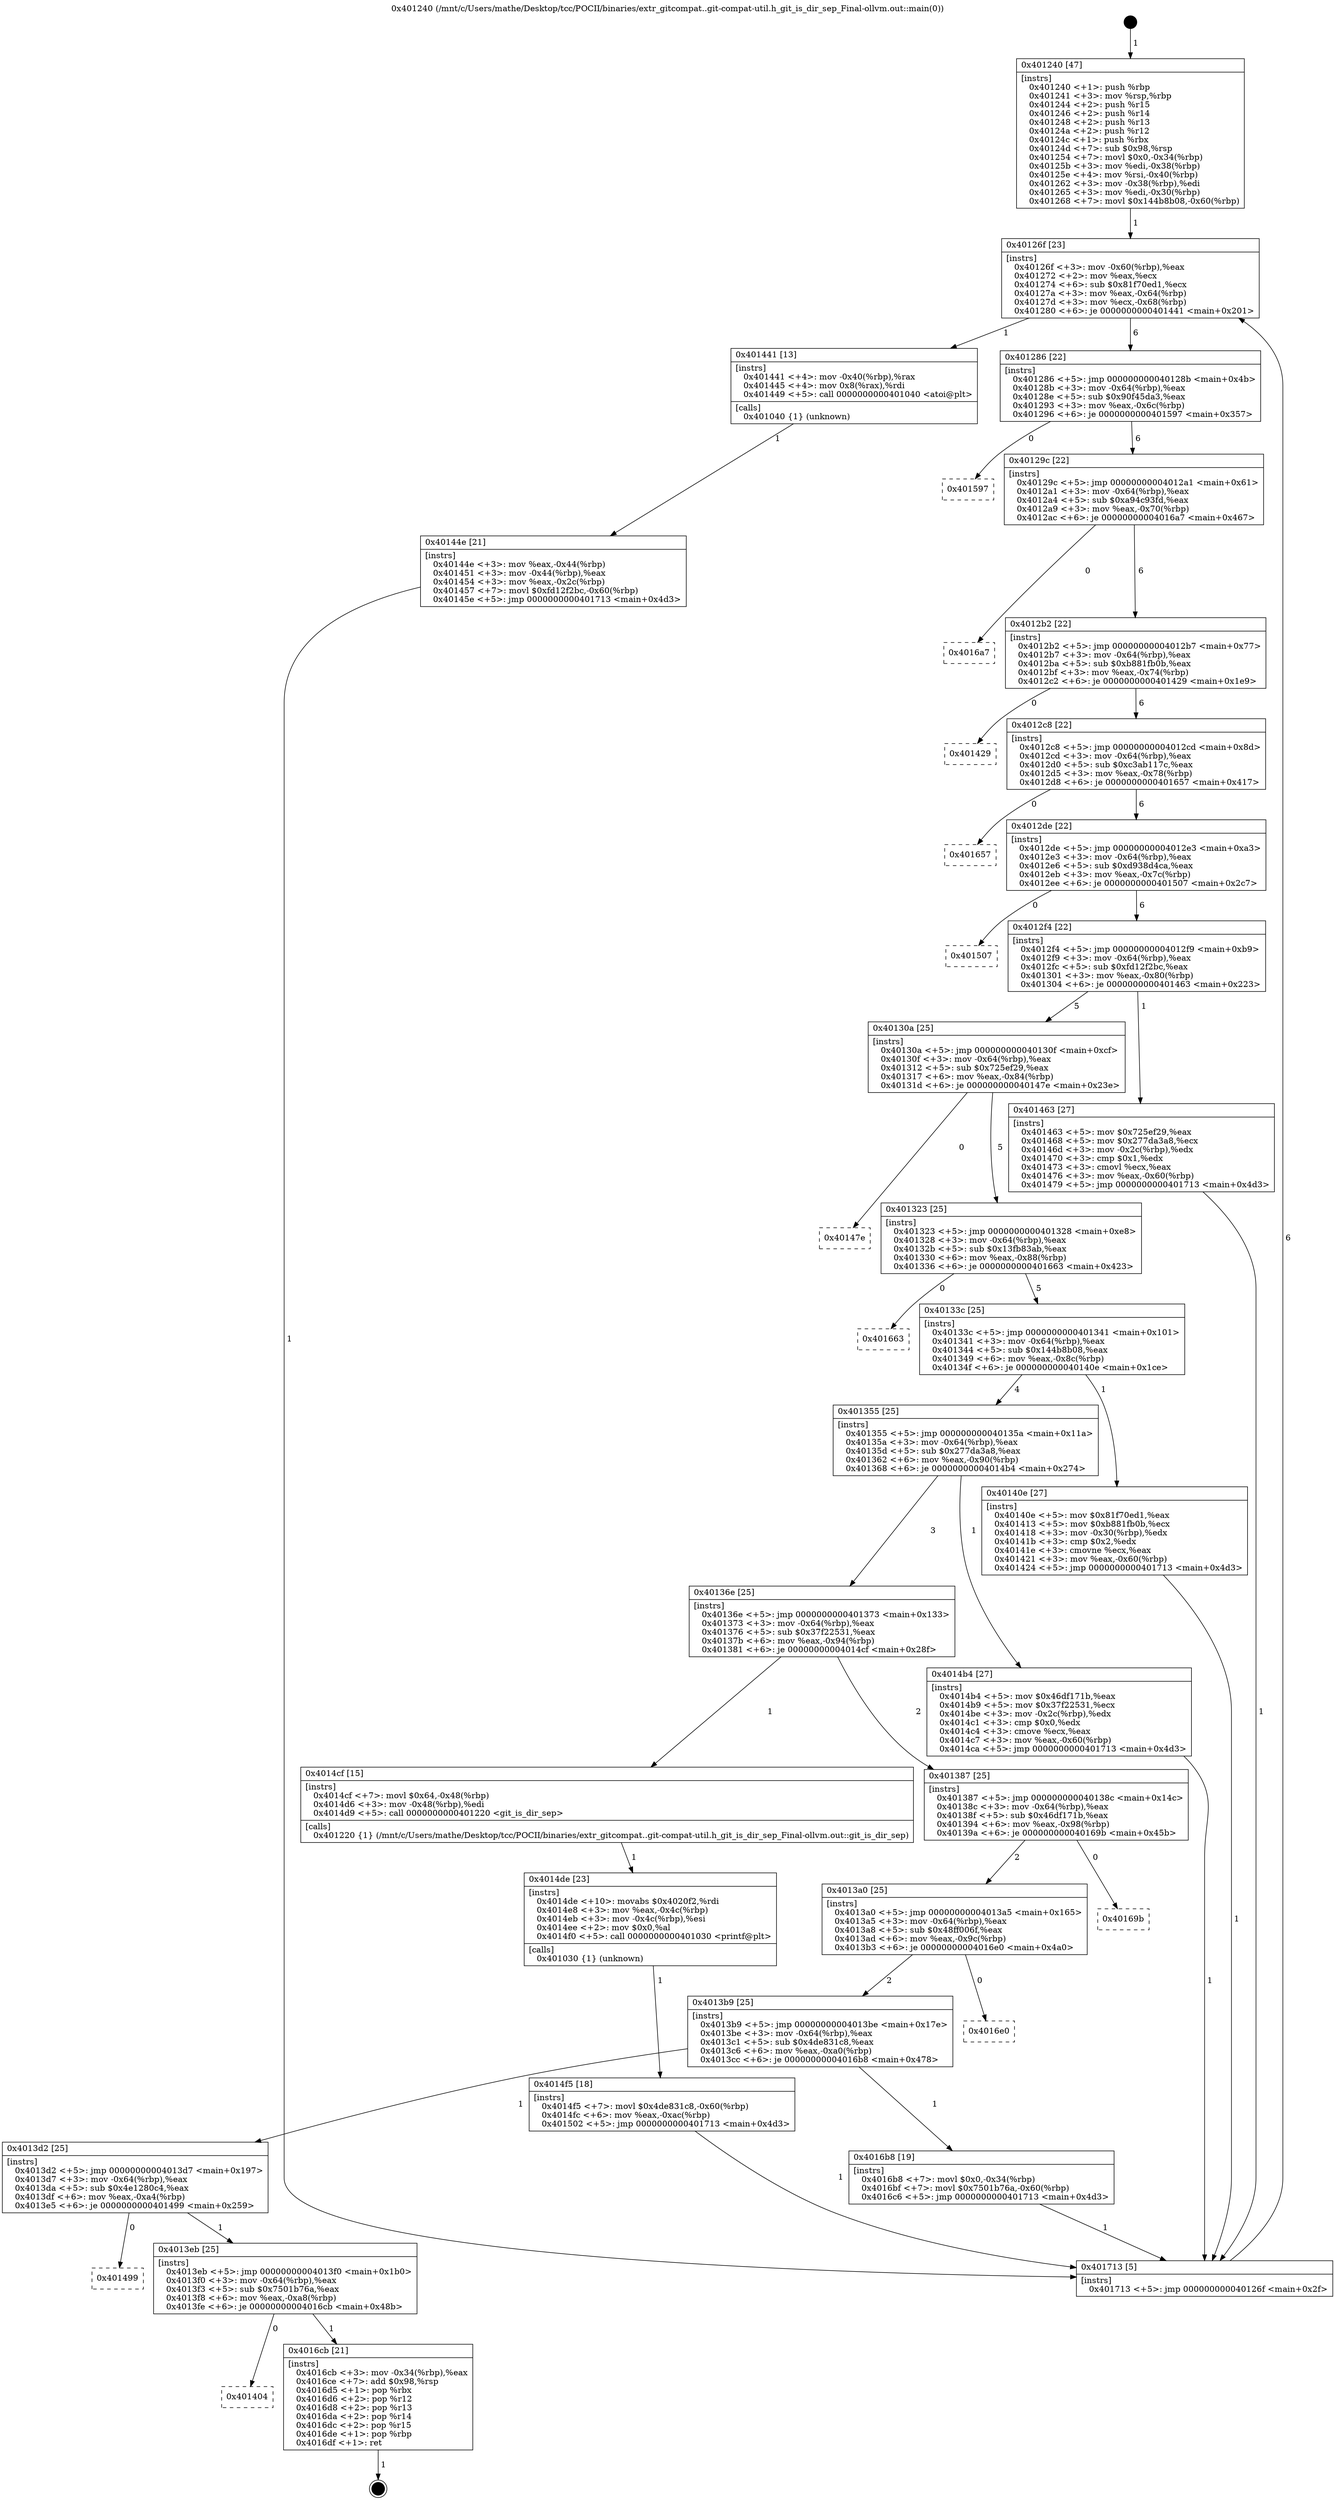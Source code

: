 digraph "0x401240" {
  label = "0x401240 (/mnt/c/Users/mathe/Desktop/tcc/POCII/binaries/extr_gitcompat..git-compat-util.h_git_is_dir_sep_Final-ollvm.out::main(0))"
  labelloc = "t"
  node[shape=record]

  Entry [label="",width=0.3,height=0.3,shape=circle,fillcolor=black,style=filled]
  "0x40126f" [label="{
     0x40126f [23]\l
     | [instrs]\l
     &nbsp;&nbsp;0x40126f \<+3\>: mov -0x60(%rbp),%eax\l
     &nbsp;&nbsp;0x401272 \<+2\>: mov %eax,%ecx\l
     &nbsp;&nbsp;0x401274 \<+6\>: sub $0x81f70ed1,%ecx\l
     &nbsp;&nbsp;0x40127a \<+3\>: mov %eax,-0x64(%rbp)\l
     &nbsp;&nbsp;0x40127d \<+3\>: mov %ecx,-0x68(%rbp)\l
     &nbsp;&nbsp;0x401280 \<+6\>: je 0000000000401441 \<main+0x201\>\l
  }"]
  "0x401441" [label="{
     0x401441 [13]\l
     | [instrs]\l
     &nbsp;&nbsp;0x401441 \<+4\>: mov -0x40(%rbp),%rax\l
     &nbsp;&nbsp;0x401445 \<+4\>: mov 0x8(%rax),%rdi\l
     &nbsp;&nbsp;0x401449 \<+5\>: call 0000000000401040 \<atoi@plt\>\l
     | [calls]\l
     &nbsp;&nbsp;0x401040 \{1\} (unknown)\l
  }"]
  "0x401286" [label="{
     0x401286 [22]\l
     | [instrs]\l
     &nbsp;&nbsp;0x401286 \<+5\>: jmp 000000000040128b \<main+0x4b\>\l
     &nbsp;&nbsp;0x40128b \<+3\>: mov -0x64(%rbp),%eax\l
     &nbsp;&nbsp;0x40128e \<+5\>: sub $0x90f45da3,%eax\l
     &nbsp;&nbsp;0x401293 \<+3\>: mov %eax,-0x6c(%rbp)\l
     &nbsp;&nbsp;0x401296 \<+6\>: je 0000000000401597 \<main+0x357\>\l
  }"]
  Exit [label="",width=0.3,height=0.3,shape=circle,fillcolor=black,style=filled,peripheries=2]
  "0x401597" [label="{
     0x401597\l
  }", style=dashed]
  "0x40129c" [label="{
     0x40129c [22]\l
     | [instrs]\l
     &nbsp;&nbsp;0x40129c \<+5\>: jmp 00000000004012a1 \<main+0x61\>\l
     &nbsp;&nbsp;0x4012a1 \<+3\>: mov -0x64(%rbp),%eax\l
     &nbsp;&nbsp;0x4012a4 \<+5\>: sub $0xa94c93fd,%eax\l
     &nbsp;&nbsp;0x4012a9 \<+3\>: mov %eax,-0x70(%rbp)\l
     &nbsp;&nbsp;0x4012ac \<+6\>: je 00000000004016a7 \<main+0x467\>\l
  }"]
  "0x401404" [label="{
     0x401404\l
  }", style=dashed]
  "0x4016a7" [label="{
     0x4016a7\l
  }", style=dashed]
  "0x4012b2" [label="{
     0x4012b2 [22]\l
     | [instrs]\l
     &nbsp;&nbsp;0x4012b2 \<+5\>: jmp 00000000004012b7 \<main+0x77\>\l
     &nbsp;&nbsp;0x4012b7 \<+3\>: mov -0x64(%rbp),%eax\l
     &nbsp;&nbsp;0x4012ba \<+5\>: sub $0xb881fb0b,%eax\l
     &nbsp;&nbsp;0x4012bf \<+3\>: mov %eax,-0x74(%rbp)\l
     &nbsp;&nbsp;0x4012c2 \<+6\>: je 0000000000401429 \<main+0x1e9\>\l
  }"]
  "0x4016cb" [label="{
     0x4016cb [21]\l
     | [instrs]\l
     &nbsp;&nbsp;0x4016cb \<+3\>: mov -0x34(%rbp),%eax\l
     &nbsp;&nbsp;0x4016ce \<+7\>: add $0x98,%rsp\l
     &nbsp;&nbsp;0x4016d5 \<+1\>: pop %rbx\l
     &nbsp;&nbsp;0x4016d6 \<+2\>: pop %r12\l
     &nbsp;&nbsp;0x4016d8 \<+2\>: pop %r13\l
     &nbsp;&nbsp;0x4016da \<+2\>: pop %r14\l
     &nbsp;&nbsp;0x4016dc \<+2\>: pop %r15\l
     &nbsp;&nbsp;0x4016de \<+1\>: pop %rbp\l
     &nbsp;&nbsp;0x4016df \<+1\>: ret\l
  }"]
  "0x401429" [label="{
     0x401429\l
  }", style=dashed]
  "0x4012c8" [label="{
     0x4012c8 [22]\l
     | [instrs]\l
     &nbsp;&nbsp;0x4012c8 \<+5\>: jmp 00000000004012cd \<main+0x8d\>\l
     &nbsp;&nbsp;0x4012cd \<+3\>: mov -0x64(%rbp),%eax\l
     &nbsp;&nbsp;0x4012d0 \<+5\>: sub $0xc3ab117c,%eax\l
     &nbsp;&nbsp;0x4012d5 \<+3\>: mov %eax,-0x78(%rbp)\l
     &nbsp;&nbsp;0x4012d8 \<+6\>: je 0000000000401657 \<main+0x417\>\l
  }"]
  "0x4013eb" [label="{
     0x4013eb [25]\l
     | [instrs]\l
     &nbsp;&nbsp;0x4013eb \<+5\>: jmp 00000000004013f0 \<main+0x1b0\>\l
     &nbsp;&nbsp;0x4013f0 \<+3\>: mov -0x64(%rbp),%eax\l
     &nbsp;&nbsp;0x4013f3 \<+5\>: sub $0x7501b76a,%eax\l
     &nbsp;&nbsp;0x4013f8 \<+6\>: mov %eax,-0xa8(%rbp)\l
     &nbsp;&nbsp;0x4013fe \<+6\>: je 00000000004016cb \<main+0x48b\>\l
  }"]
  "0x401657" [label="{
     0x401657\l
  }", style=dashed]
  "0x4012de" [label="{
     0x4012de [22]\l
     | [instrs]\l
     &nbsp;&nbsp;0x4012de \<+5\>: jmp 00000000004012e3 \<main+0xa3\>\l
     &nbsp;&nbsp;0x4012e3 \<+3\>: mov -0x64(%rbp),%eax\l
     &nbsp;&nbsp;0x4012e6 \<+5\>: sub $0xd938d4ca,%eax\l
     &nbsp;&nbsp;0x4012eb \<+3\>: mov %eax,-0x7c(%rbp)\l
     &nbsp;&nbsp;0x4012ee \<+6\>: je 0000000000401507 \<main+0x2c7\>\l
  }"]
  "0x401499" [label="{
     0x401499\l
  }", style=dashed]
  "0x401507" [label="{
     0x401507\l
  }", style=dashed]
  "0x4012f4" [label="{
     0x4012f4 [22]\l
     | [instrs]\l
     &nbsp;&nbsp;0x4012f4 \<+5\>: jmp 00000000004012f9 \<main+0xb9\>\l
     &nbsp;&nbsp;0x4012f9 \<+3\>: mov -0x64(%rbp),%eax\l
     &nbsp;&nbsp;0x4012fc \<+5\>: sub $0xfd12f2bc,%eax\l
     &nbsp;&nbsp;0x401301 \<+3\>: mov %eax,-0x80(%rbp)\l
     &nbsp;&nbsp;0x401304 \<+6\>: je 0000000000401463 \<main+0x223\>\l
  }"]
  "0x4013d2" [label="{
     0x4013d2 [25]\l
     | [instrs]\l
     &nbsp;&nbsp;0x4013d2 \<+5\>: jmp 00000000004013d7 \<main+0x197\>\l
     &nbsp;&nbsp;0x4013d7 \<+3\>: mov -0x64(%rbp),%eax\l
     &nbsp;&nbsp;0x4013da \<+5\>: sub $0x4e1280c4,%eax\l
     &nbsp;&nbsp;0x4013df \<+6\>: mov %eax,-0xa4(%rbp)\l
     &nbsp;&nbsp;0x4013e5 \<+6\>: je 0000000000401499 \<main+0x259\>\l
  }"]
  "0x401463" [label="{
     0x401463 [27]\l
     | [instrs]\l
     &nbsp;&nbsp;0x401463 \<+5\>: mov $0x725ef29,%eax\l
     &nbsp;&nbsp;0x401468 \<+5\>: mov $0x277da3a8,%ecx\l
     &nbsp;&nbsp;0x40146d \<+3\>: mov -0x2c(%rbp),%edx\l
     &nbsp;&nbsp;0x401470 \<+3\>: cmp $0x1,%edx\l
     &nbsp;&nbsp;0x401473 \<+3\>: cmovl %ecx,%eax\l
     &nbsp;&nbsp;0x401476 \<+3\>: mov %eax,-0x60(%rbp)\l
     &nbsp;&nbsp;0x401479 \<+5\>: jmp 0000000000401713 \<main+0x4d3\>\l
  }"]
  "0x40130a" [label="{
     0x40130a [25]\l
     | [instrs]\l
     &nbsp;&nbsp;0x40130a \<+5\>: jmp 000000000040130f \<main+0xcf\>\l
     &nbsp;&nbsp;0x40130f \<+3\>: mov -0x64(%rbp),%eax\l
     &nbsp;&nbsp;0x401312 \<+5\>: sub $0x725ef29,%eax\l
     &nbsp;&nbsp;0x401317 \<+6\>: mov %eax,-0x84(%rbp)\l
     &nbsp;&nbsp;0x40131d \<+6\>: je 000000000040147e \<main+0x23e\>\l
  }"]
  "0x4016b8" [label="{
     0x4016b8 [19]\l
     | [instrs]\l
     &nbsp;&nbsp;0x4016b8 \<+7\>: movl $0x0,-0x34(%rbp)\l
     &nbsp;&nbsp;0x4016bf \<+7\>: movl $0x7501b76a,-0x60(%rbp)\l
     &nbsp;&nbsp;0x4016c6 \<+5\>: jmp 0000000000401713 \<main+0x4d3\>\l
  }"]
  "0x40147e" [label="{
     0x40147e\l
  }", style=dashed]
  "0x401323" [label="{
     0x401323 [25]\l
     | [instrs]\l
     &nbsp;&nbsp;0x401323 \<+5\>: jmp 0000000000401328 \<main+0xe8\>\l
     &nbsp;&nbsp;0x401328 \<+3\>: mov -0x64(%rbp),%eax\l
     &nbsp;&nbsp;0x40132b \<+5\>: sub $0x13fb83ab,%eax\l
     &nbsp;&nbsp;0x401330 \<+6\>: mov %eax,-0x88(%rbp)\l
     &nbsp;&nbsp;0x401336 \<+6\>: je 0000000000401663 \<main+0x423\>\l
  }"]
  "0x4013b9" [label="{
     0x4013b9 [25]\l
     | [instrs]\l
     &nbsp;&nbsp;0x4013b9 \<+5\>: jmp 00000000004013be \<main+0x17e\>\l
     &nbsp;&nbsp;0x4013be \<+3\>: mov -0x64(%rbp),%eax\l
     &nbsp;&nbsp;0x4013c1 \<+5\>: sub $0x4de831c8,%eax\l
     &nbsp;&nbsp;0x4013c6 \<+6\>: mov %eax,-0xa0(%rbp)\l
     &nbsp;&nbsp;0x4013cc \<+6\>: je 00000000004016b8 \<main+0x478\>\l
  }"]
  "0x401663" [label="{
     0x401663\l
  }", style=dashed]
  "0x40133c" [label="{
     0x40133c [25]\l
     | [instrs]\l
     &nbsp;&nbsp;0x40133c \<+5\>: jmp 0000000000401341 \<main+0x101\>\l
     &nbsp;&nbsp;0x401341 \<+3\>: mov -0x64(%rbp),%eax\l
     &nbsp;&nbsp;0x401344 \<+5\>: sub $0x144b8b08,%eax\l
     &nbsp;&nbsp;0x401349 \<+6\>: mov %eax,-0x8c(%rbp)\l
     &nbsp;&nbsp;0x40134f \<+6\>: je 000000000040140e \<main+0x1ce\>\l
  }"]
  "0x4016e0" [label="{
     0x4016e0\l
  }", style=dashed]
  "0x40140e" [label="{
     0x40140e [27]\l
     | [instrs]\l
     &nbsp;&nbsp;0x40140e \<+5\>: mov $0x81f70ed1,%eax\l
     &nbsp;&nbsp;0x401413 \<+5\>: mov $0xb881fb0b,%ecx\l
     &nbsp;&nbsp;0x401418 \<+3\>: mov -0x30(%rbp),%edx\l
     &nbsp;&nbsp;0x40141b \<+3\>: cmp $0x2,%edx\l
     &nbsp;&nbsp;0x40141e \<+3\>: cmovne %ecx,%eax\l
     &nbsp;&nbsp;0x401421 \<+3\>: mov %eax,-0x60(%rbp)\l
     &nbsp;&nbsp;0x401424 \<+5\>: jmp 0000000000401713 \<main+0x4d3\>\l
  }"]
  "0x401355" [label="{
     0x401355 [25]\l
     | [instrs]\l
     &nbsp;&nbsp;0x401355 \<+5\>: jmp 000000000040135a \<main+0x11a\>\l
     &nbsp;&nbsp;0x40135a \<+3\>: mov -0x64(%rbp),%eax\l
     &nbsp;&nbsp;0x40135d \<+5\>: sub $0x277da3a8,%eax\l
     &nbsp;&nbsp;0x401362 \<+6\>: mov %eax,-0x90(%rbp)\l
     &nbsp;&nbsp;0x401368 \<+6\>: je 00000000004014b4 \<main+0x274\>\l
  }"]
  "0x401713" [label="{
     0x401713 [5]\l
     | [instrs]\l
     &nbsp;&nbsp;0x401713 \<+5\>: jmp 000000000040126f \<main+0x2f\>\l
  }"]
  "0x401240" [label="{
     0x401240 [47]\l
     | [instrs]\l
     &nbsp;&nbsp;0x401240 \<+1\>: push %rbp\l
     &nbsp;&nbsp;0x401241 \<+3\>: mov %rsp,%rbp\l
     &nbsp;&nbsp;0x401244 \<+2\>: push %r15\l
     &nbsp;&nbsp;0x401246 \<+2\>: push %r14\l
     &nbsp;&nbsp;0x401248 \<+2\>: push %r13\l
     &nbsp;&nbsp;0x40124a \<+2\>: push %r12\l
     &nbsp;&nbsp;0x40124c \<+1\>: push %rbx\l
     &nbsp;&nbsp;0x40124d \<+7\>: sub $0x98,%rsp\l
     &nbsp;&nbsp;0x401254 \<+7\>: movl $0x0,-0x34(%rbp)\l
     &nbsp;&nbsp;0x40125b \<+3\>: mov %edi,-0x38(%rbp)\l
     &nbsp;&nbsp;0x40125e \<+4\>: mov %rsi,-0x40(%rbp)\l
     &nbsp;&nbsp;0x401262 \<+3\>: mov -0x38(%rbp),%edi\l
     &nbsp;&nbsp;0x401265 \<+3\>: mov %edi,-0x30(%rbp)\l
     &nbsp;&nbsp;0x401268 \<+7\>: movl $0x144b8b08,-0x60(%rbp)\l
  }"]
  "0x40144e" [label="{
     0x40144e [21]\l
     | [instrs]\l
     &nbsp;&nbsp;0x40144e \<+3\>: mov %eax,-0x44(%rbp)\l
     &nbsp;&nbsp;0x401451 \<+3\>: mov -0x44(%rbp),%eax\l
     &nbsp;&nbsp;0x401454 \<+3\>: mov %eax,-0x2c(%rbp)\l
     &nbsp;&nbsp;0x401457 \<+7\>: movl $0xfd12f2bc,-0x60(%rbp)\l
     &nbsp;&nbsp;0x40145e \<+5\>: jmp 0000000000401713 \<main+0x4d3\>\l
  }"]
  "0x4013a0" [label="{
     0x4013a0 [25]\l
     | [instrs]\l
     &nbsp;&nbsp;0x4013a0 \<+5\>: jmp 00000000004013a5 \<main+0x165\>\l
     &nbsp;&nbsp;0x4013a5 \<+3\>: mov -0x64(%rbp),%eax\l
     &nbsp;&nbsp;0x4013a8 \<+5\>: sub $0x48ff006f,%eax\l
     &nbsp;&nbsp;0x4013ad \<+6\>: mov %eax,-0x9c(%rbp)\l
     &nbsp;&nbsp;0x4013b3 \<+6\>: je 00000000004016e0 \<main+0x4a0\>\l
  }"]
  "0x4014b4" [label="{
     0x4014b4 [27]\l
     | [instrs]\l
     &nbsp;&nbsp;0x4014b4 \<+5\>: mov $0x46df171b,%eax\l
     &nbsp;&nbsp;0x4014b9 \<+5\>: mov $0x37f22531,%ecx\l
     &nbsp;&nbsp;0x4014be \<+3\>: mov -0x2c(%rbp),%edx\l
     &nbsp;&nbsp;0x4014c1 \<+3\>: cmp $0x0,%edx\l
     &nbsp;&nbsp;0x4014c4 \<+3\>: cmove %ecx,%eax\l
     &nbsp;&nbsp;0x4014c7 \<+3\>: mov %eax,-0x60(%rbp)\l
     &nbsp;&nbsp;0x4014ca \<+5\>: jmp 0000000000401713 \<main+0x4d3\>\l
  }"]
  "0x40136e" [label="{
     0x40136e [25]\l
     | [instrs]\l
     &nbsp;&nbsp;0x40136e \<+5\>: jmp 0000000000401373 \<main+0x133\>\l
     &nbsp;&nbsp;0x401373 \<+3\>: mov -0x64(%rbp),%eax\l
     &nbsp;&nbsp;0x401376 \<+5\>: sub $0x37f22531,%eax\l
     &nbsp;&nbsp;0x40137b \<+6\>: mov %eax,-0x94(%rbp)\l
     &nbsp;&nbsp;0x401381 \<+6\>: je 00000000004014cf \<main+0x28f\>\l
  }"]
  "0x40169b" [label="{
     0x40169b\l
  }", style=dashed]
  "0x4014cf" [label="{
     0x4014cf [15]\l
     | [instrs]\l
     &nbsp;&nbsp;0x4014cf \<+7\>: movl $0x64,-0x48(%rbp)\l
     &nbsp;&nbsp;0x4014d6 \<+3\>: mov -0x48(%rbp),%edi\l
     &nbsp;&nbsp;0x4014d9 \<+5\>: call 0000000000401220 \<git_is_dir_sep\>\l
     | [calls]\l
     &nbsp;&nbsp;0x401220 \{1\} (/mnt/c/Users/mathe/Desktop/tcc/POCII/binaries/extr_gitcompat..git-compat-util.h_git_is_dir_sep_Final-ollvm.out::git_is_dir_sep)\l
  }"]
  "0x401387" [label="{
     0x401387 [25]\l
     | [instrs]\l
     &nbsp;&nbsp;0x401387 \<+5\>: jmp 000000000040138c \<main+0x14c\>\l
     &nbsp;&nbsp;0x40138c \<+3\>: mov -0x64(%rbp),%eax\l
     &nbsp;&nbsp;0x40138f \<+5\>: sub $0x46df171b,%eax\l
     &nbsp;&nbsp;0x401394 \<+6\>: mov %eax,-0x98(%rbp)\l
     &nbsp;&nbsp;0x40139a \<+6\>: je 000000000040169b \<main+0x45b\>\l
  }"]
  "0x4014de" [label="{
     0x4014de [23]\l
     | [instrs]\l
     &nbsp;&nbsp;0x4014de \<+10\>: movabs $0x4020f2,%rdi\l
     &nbsp;&nbsp;0x4014e8 \<+3\>: mov %eax,-0x4c(%rbp)\l
     &nbsp;&nbsp;0x4014eb \<+3\>: mov -0x4c(%rbp),%esi\l
     &nbsp;&nbsp;0x4014ee \<+2\>: mov $0x0,%al\l
     &nbsp;&nbsp;0x4014f0 \<+5\>: call 0000000000401030 \<printf@plt\>\l
     | [calls]\l
     &nbsp;&nbsp;0x401030 \{1\} (unknown)\l
  }"]
  "0x4014f5" [label="{
     0x4014f5 [18]\l
     | [instrs]\l
     &nbsp;&nbsp;0x4014f5 \<+7\>: movl $0x4de831c8,-0x60(%rbp)\l
     &nbsp;&nbsp;0x4014fc \<+6\>: mov %eax,-0xac(%rbp)\l
     &nbsp;&nbsp;0x401502 \<+5\>: jmp 0000000000401713 \<main+0x4d3\>\l
  }"]
  Entry -> "0x401240" [label=" 1"]
  "0x40126f" -> "0x401441" [label=" 1"]
  "0x40126f" -> "0x401286" [label=" 6"]
  "0x4016cb" -> Exit [label=" 1"]
  "0x401286" -> "0x401597" [label=" 0"]
  "0x401286" -> "0x40129c" [label=" 6"]
  "0x4013eb" -> "0x401404" [label=" 0"]
  "0x40129c" -> "0x4016a7" [label=" 0"]
  "0x40129c" -> "0x4012b2" [label=" 6"]
  "0x4013eb" -> "0x4016cb" [label=" 1"]
  "0x4012b2" -> "0x401429" [label=" 0"]
  "0x4012b2" -> "0x4012c8" [label=" 6"]
  "0x4013d2" -> "0x4013eb" [label=" 1"]
  "0x4012c8" -> "0x401657" [label=" 0"]
  "0x4012c8" -> "0x4012de" [label=" 6"]
  "0x4013d2" -> "0x401499" [label=" 0"]
  "0x4012de" -> "0x401507" [label=" 0"]
  "0x4012de" -> "0x4012f4" [label=" 6"]
  "0x4016b8" -> "0x401713" [label=" 1"]
  "0x4012f4" -> "0x401463" [label=" 1"]
  "0x4012f4" -> "0x40130a" [label=" 5"]
  "0x4013b9" -> "0x4013d2" [label=" 1"]
  "0x40130a" -> "0x40147e" [label=" 0"]
  "0x40130a" -> "0x401323" [label=" 5"]
  "0x4013b9" -> "0x4016b8" [label=" 1"]
  "0x401323" -> "0x401663" [label=" 0"]
  "0x401323" -> "0x40133c" [label=" 5"]
  "0x4013a0" -> "0x4013b9" [label=" 2"]
  "0x40133c" -> "0x40140e" [label=" 1"]
  "0x40133c" -> "0x401355" [label=" 4"]
  "0x40140e" -> "0x401713" [label=" 1"]
  "0x401240" -> "0x40126f" [label=" 1"]
  "0x401713" -> "0x40126f" [label=" 6"]
  "0x401441" -> "0x40144e" [label=" 1"]
  "0x40144e" -> "0x401713" [label=" 1"]
  "0x401463" -> "0x401713" [label=" 1"]
  "0x4013a0" -> "0x4016e0" [label=" 0"]
  "0x401355" -> "0x4014b4" [label=" 1"]
  "0x401355" -> "0x40136e" [label=" 3"]
  "0x4014b4" -> "0x401713" [label=" 1"]
  "0x401387" -> "0x4013a0" [label=" 2"]
  "0x40136e" -> "0x4014cf" [label=" 1"]
  "0x40136e" -> "0x401387" [label=" 2"]
  "0x4014cf" -> "0x4014de" [label=" 1"]
  "0x4014de" -> "0x4014f5" [label=" 1"]
  "0x4014f5" -> "0x401713" [label=" 1"]
  "0x401387" -> "0x40169b" [label=" 0"]
}

